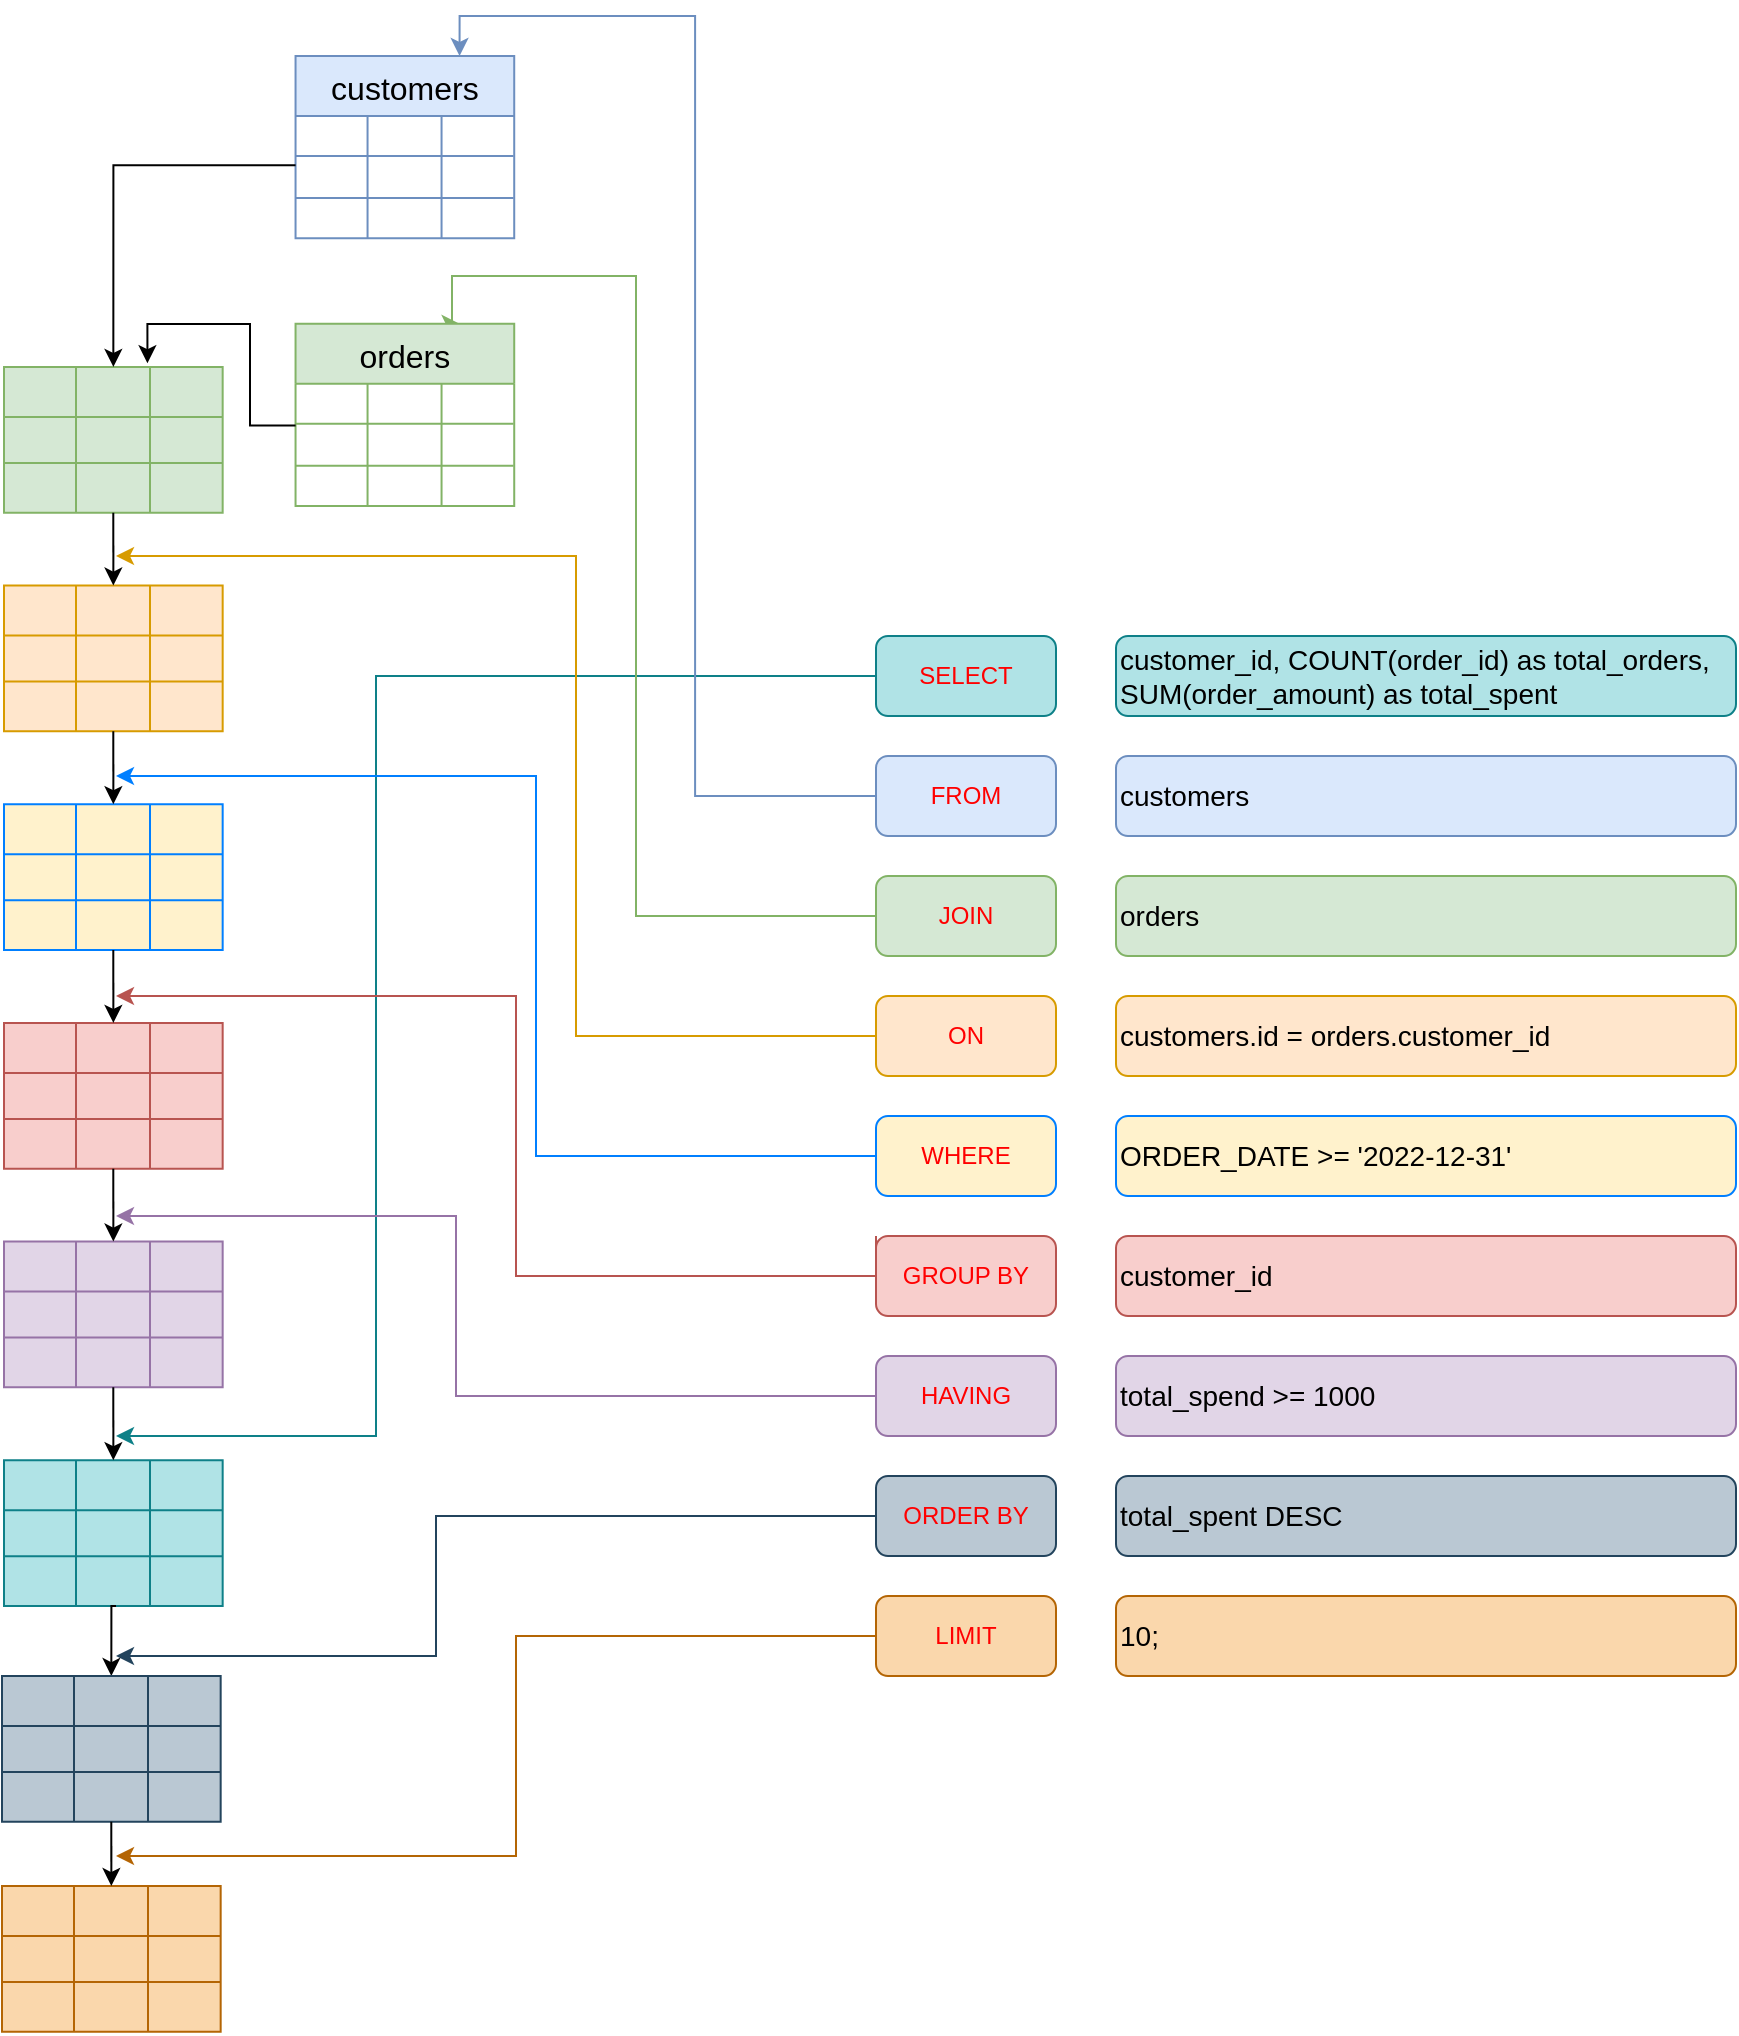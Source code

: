 <mxfile version="22.0.8" type="device">
  <diagram name="SQL Query Execution Order" id="EcACAmxvLmv3io0wgMuB">
    <mxGraphModel dx="1302" dy="1665" grid="1" gridSize="10" guides="1" tooltips="1" connect="1" arrows="1" fold="1" page="1" pageScale="1" pageWidth="827" pageHeight="1169" math="0" shadow="0">
      <root>
        <mxCell id="0" />
        <mxCell id="1" parent="0" />
        <mxCell id="fxLRTl5XbmtIzIpJdOrr-28" value="customer_id, COUNT(order_id) as total_orders, SUM(order_amount) as total_spent" style="rounded=1;whiteSpace=wrap;html=1;align=left;fontSize=14;fillColor=#b0e3e6;strokeColor=#0e8088;" vertex="1" parent="1">
          <mxGeometry x="680" y="350" width="310" height="40" as="geometry" />
        </mxCell>
        <mxCell id="fxLRTl5XbmtIzIpJdOrr-186" style="edgeStyle=orthogonalEdgeStyle;rounded=0;orthogonalLoop=1;jettySize=auto;html=1;fillColor=#b0e3e6;strokeColor=#0e8088;" edge="1" parent="1" source="fxLRTl5XbmtIzIpJdOrr-30">
          <mxGeometry relative="1" as="geometry">
            <mxPoint x="180" y="750" as="targetPoint" />
            <Array as="points">
              <mxPoint x="310" y="370" />
            </Array>
          </mxGeometry>
        </mxCell>
        <mxCell id="fxLRTl5XbmtIzIpJdOrr-30" value="&lt;font color=&quot;#ff0000&quot;&gt;SELECT&lt;/font&gt;" style="rounded=1;whiteSpace=wrap;html=1;fillColor=#b0e3e6;strokeColor=#0e8088;" vertex="1" parent="1">
          <mxGeometry x="560" y="350" width="90" height="40" as="geometry" />
        </mxCell>
        <mxCell id="fxLRTl5XbmtIzIpJdOrr-31" value="customers" style="rounded=1;whiteSpace=wrap;html=1;align=left;fontSize=14;fillColor=#dae8fc;strokeColor=#6c8ebf;" vertex="1" parent="1">
          <mxGeometry x="680" y="410" width="310" height="40" as="geometry" />
        </mxCell>
        <mxCell id="fxLRTl5XbmtIzIpJdOrr-179" style="edgeStyle=orthogonalEdgeStyle;rounded=0;orthogonalLoop=1;jettySize=auto;html=1;entryX=0.75;entryY=0;entryDx=0;entryDy=0;fillColor=#dae8fc;strokeColor=#6c8ebf;" edge="1" parent="1" source="fxLRTl5XbmtIzIpJdOrr-32" target="fxLRTl5XbmtIzIpJdOrr-49">
          <mxGeometry relative="1" as="geometry" />
        </mxCell>
        <mxCell id="fxLRTl5XbmtIzIpJdOrr-32" value="&lt;font color=&quot;#ff0000&quot;&gt;FROM&lt;/font&gt;" style="rounded=1;whiteSpace=wrap;html=1;fillColor=#dae8fc;strokeColor=#6c8ebf;" vertex="1" parent="1">
          <mxGeometry x="560" y="410" width="90" height="40" as="geometry" />
        </mxCell>
        <mxCell id="fxLRTl5XbmtIzIpJdOrr-33" value="orders" style="rounded=1;whiteSpace=wrap;html=1;align=left;fontSize=14;fillColor=#d5e8d4;strokeColor=#82b366;" vertex="1" parent="1">
          <mxGeometry x="680" y="470" width="310" height="40" as="geometry" />
        </mxCell>
        <mxCell id="fxLRTl5XbmtIzIpJdOrr-180" style="edgeStyle=orthogonalEdgeStyle;rounded=0;orthogonalLoop=1;jettySize=auto;html=1;entryX=0.75;entryY=0;entryDx=0;entryDy=0;fillColor=#d5e8d4;strokeColor=#82b366;" edge="1" parent="1" source="fxLRTl5XbmtIzIpJdOrr-34" target="fxLRTl5XbmtIzIpJdOrr-1">
          <mxGeometry relative="1" as="geometry">
            <Array as="points">
              <mxPoint x="440" y="490" />
              <mxPoint x="440" y="170" />
              <mxPoint x="348" y="170" />
            </Array>
          </mxGeometry>
        </mxCell>
        <mxCell id="fxLRTl5XbmtIzIpJdOrr-34" value="&lt;font color=&quot;#ff0000&quot;&gt;JOIN&lt;/font&gt;" style="rounded=1;whiteSpace=wrap;html=1;fillColor=#d5e8d4;strokeColor=#82b366;" vertex="1" parent="1">
          <mxGeometry x="560" y="470" width="90" height="40" as="geometry" />
        </mxCell>
        <mxCell id="fxLRTl5XbmtIzIpJdOrr-35" value="customers.id = orders.customer_id" style="rounded=1;whiteSpace=wrap;html=1;align=left;fontSize=14;fillColor=#ffe6cc;strokeColor=#d79b00;" vertex="1" parent="1">
          <mxGeometry x="680" y="530" width="310" height="40" as="geometry" />
        </mxCell>
        <mxCell id="fxLRTl5XbmtIzIpJdOrr-182" style="edgeStyle=orthogonalEdgeStyle;rounded=0;orthogonalLoop=1;jettySize=auto;html=1;exitX=0;exitY=0.5;exitDx=0;exitDy=0;fillColor=#ffe6cc;strokeColor=#d79b00;" edge="1" parent="1" source="fxLRTl5XbmtIzIpJdOrr-36">
          <mxGeometry relative="1" as="geometry">
            <mxPoint x="180" y="310" as="targetPoint" />
            <mxPoint x="630.0" y="550" as="sourcePoint" />
            <Array as="points">
              <mxPoint x="410" y="550" />
              <mxPoint x="410" y="310" />
            </Array>
          </mxGeometry>
        </mxCell>
        <mxCell id="fxLRTl5XbmtIzIpJdOrr-36" value="&lt;font color=&quot;#ff0000&quot;&gt;ON&lt;/font&gt;" style="rounded=1;whiteSpace=wrap;html=1;fillColor=#ffe6cc;strokeColor=#d79b00;" vertex="1" parent="1">
          <mxGeometry x="560" y="530" width="90" height="40" as="geometry" />
        </mxCell>
        <mxCell id="fxLRTl5XbmtIzIpJdOrr-37" value="ORDER_DATE &amp;gt;= &#39;2022-12-31&#39;" style="rounded=1;whiteSpace=wrap;html=1;align=left;fontSize=14;fillColor=#fff2cc;strokeColor=#007FFF;" vertex="1" parent="1">
          <mxGeometry x="680" y="590" width="310" height="40" as="geometry" />
        </mxCell>
        <mxCell id="fxLRTl5XbmtIzIpJdOrr-38" value="&lt;font color=&quot;#ff0000&quot;&gt;WHERE&lt;/font&gt;" style="rounded=1;whiteSpace=wrap;html=1;fillColor=#fff2cc;strokeColor=#007FFF;" vertex="1" parent="1">
          <mxGeometry x="560" y="590" width="90" height="40" as="geometry" />
        </mxCell>
        <mxCell id="fxLRTl5XbmtIzIpJdOrr-39" value="customer_id" style="rounded=1;whiteSpace=wrap;html=1;align=left;fontSize=14;fillColor=#f8cecc;strokeColor=#b85450;" vertex="1" parent="1">
          <mxGeometry x="680" y="650" width="310" height="40" as="geometry" />
        </mxCell>
        <mxCell id="fxLRTl5XbmtIzIpJdOrr-40" value="&lt;font color=&quot;#ff0000&quot;&gt;GROUP BY&lt;br&gt;&lt;/font&gt;" style="rounded=1;whiteSpace=wrap;html=1;fillColor=#f8cecc;strokeColor=#b85450;" vertex="1" parent="1">
          <mxGeometry x="560" y="650" width="90" height="40" as="geometry" />
        </mxCell>
        <mxCell id="fxLRTl5XbmtIzIpJdOrr-41" value="total_spend &amp;gt;= 1000" style="rounded=1;whiteSpace=wrap;html=1;align=left;fontSize=14;fillColor=#e1d5e7;strokeColor=#9673a6;" vertex="1" parent="1">
          <mxGeometry x="680" y="710" width="310" height="40" as="geometry" />
        </mxCell>
        <mxCell id="fxLRTl5XbmtIzIpJdOrr-185" style="edgeStyle=orthogonalEdgeStyle;rounded=0;orthogonalLoop=1;jettySize=auto;html=1;fillColor=#e1d5e7;strokeColor=#9673a6;" edge="1" parent="1" source="fxLRTl5XbmtIzIpJdOrr-42">
          <mxGeometry relative="1" as="geometry">
            <mxPoint x="180" y="640" as="targetPoint" />
            <Array as="points">
              <mxPoint x="350" y="730" />
            </Array>
          </mxGeometry>
        </mxCell>
        <mxCell id="fxLRTl5XbmtIzIpJdOrr-42" value="&lt;font color=&quot;#ff0000&quot;&gt;HAVING&lt;/font&gt;" style="rounded=1;whiteSpace=wrap;html=1;fillColor=#e1d5e7;strokeColor=#9673a6;" vertex="1" parent="1">
          <mxGeometry x="560" y="710" width="90" height="40" as="geometry" />
        </mxCell>
        <mxCell id="fxLRTl5XbmtIzIpJdOrr-43" value="total_spent DESC" style="rounded=1;whiteSpace=wrap;html=1;align=left;fontSize=14;fillColor=#bac8d3;strokeColor=#23445d;" vertex="1" parent="1">
          <mxGeometry x="680" y="770" width="310" height="40" as="geometry" />
        </mxCell>
        <mxCell id="fxLRTl5XbmtIzIpJdOrr-217" style="edgeStyle=orthogonalEdgeStyle;rounded=0;orthogonalLoop=1;jettySize=auto;html=1;fillColor=#bac8d3;strokeColor=#23445d;" edge="1" parent="1" source="fxLRTl5XbmtIzIpJdOrr-44">
          <mxGeometry relative="1" as="geometry">
            <mxPoint x="180" y="860" as="targetPoint" />
            <Array as="points">
              <mxPoint x="340" y="790" />
            </Array>
          </mxGeometry>
        </mxCell>
        <mxCell id="fxLRTl5XbmtIzIpJdOrr-44" value="&lt;font color=&quot;#ff0000&quot;&gt;ORDER BY&lt;br&gt;&lt;/font&gt;" style="rounded=1;whiteSpace=wrap;html=1;fillColor=#bac8d3;strokeColor=#23445d;" vertex="1" parent="1">
          <mxGeometry x="560" y="770" width="90" height="40" as="geometry" />
        </mxCell>
        <mxCell id="fxLRTl5XbmtIzIpJdOrr-45" value="10;" style="rounded=1;whiteSpace=wrap;html=1;align=left;fontSize=14;fillColor=#fad7ac;strokeColor=#b46504;" vertex="1" parent="1">
          <mxGeometry x="680" y="830" width="310" height="40" as="geometry" />
        </mxCell>
        <mxCell id="fxLRTl5XbmtIzIpJdOrr-232" style="edgeStyle=orthogonalEdgeStyle;rounded=0;orthogonalLoop=1;jettySize=auto;html=1;fillColor=#fad7ac;strokeColor=#b46504;" edge="1" parent="1" source="fxLRTl5XbmtIzIpJdOrr-46">
          <mxGeometry relative="1" as="geometry">
            <mxPoint x="180" y="960" as="targetPoint" />
            <Array as="points">
              <mxPoint x="380" y="850" />
            </Array>
          </mxGeometry>
        </mxCell>
        <mxCell id="fxLRTl5XbmtIzIpJdOrr-46" value="&lt;font color=&quot;#ff0000&quot;&gt;LIMIT&lt;/font&gt;" style="rounded=1;whiteSpace=wrap;html=1;fillColor=#fad7ac;strokeColor=#b46504;" vertex="1" parent="1">
          <mxGeometry x="560" y="830" width="90" height="40" as="geometry" />
        </mxCell>
        <mxCell id="fxLRTl5XbmtIzIpJdOrr-183" style="edgeStyle=orthogonalEdgeStyle;rounded=0;orthogonalLoop=1;jettySize=auto;html=1;exitX=0;exitY=0.5;exitDx=0;exitDy=0;fillColor=#fff2cc;strokeColor=#007FFF;" edge="1" parent="1" source="fxLRTl5XbmtIzIpJdOrr-38">
          <mxGeometry relative="1" as="geometry">
            <mxPoint x="180" y="420" as="targetPoint" />
            <mxPoint x="590" y="610" as="sourcePoint" />
            <Array as="points">
              <mxPoint x="390" y="610" />
              <mxPoint x="390" y="420" />
            </Array>
          </mxGeometry>
        </mxCell>
        <mxCell id="fxLRTl5XbmtIzIpJdOrr-184" style="edgeStyle=orthogonalEdgeStyle;rounded=0;orthogonalLoop=1;jettySize=auto;html=1;exitX=0;exitY=0;exitDx=0;exitDy=0;fillColor=#f8cecc;strokeColor=#b85450;" edge="1" parent="1" source="fxLRTl5XbmtIzIpJdOrr-40">
          <mxGeometry relative="1" as="geometry">
            <mxPoint x="180" y="530" as="targetPoint" />
            <mxPoint x="560" y="730" as="sourcePoint" />
            <Array as="points">
              <mxPoint x="560" y="670" />
              <mxPoint x="380" y="670" />
              <mxPoint x="380" y="530" />
            </Array>
          </mxGeometry>
        </mxCell>
        <mxCell id="fxLRTl5XbmtIzIpJdOrr-1" value="orders" style="shape=table;startSize=30;container=1;collapsible=0;childLayout=tableLayout;strokeColor=#82b366;fontSize=16;fillColor=#d5e8d4;" vertex="1" parent="1">
          <mxGeometry x="269.777" y="193.933" width="109.333" height="91.111" as="geometry" />
        </mxCell>
        <mxCell id="fxLRTl5XbmtIzIpJdOrr-2" value="" style="shape=tableRow;horizontal=0;startSize=0;swimlaneHead=0;swimlaneBody=0;strokeColor=inherit;top=0;left=0;bottom=0;right=0;collapsible=0;dropTarget=0;fillColor=none;points=[[0,0.5],[1,0.5]];portConstraint=eastwest;fontSize=16;" vertex="1" parent="fxLRTl5XbmtIzIpJdOrr-1">
          <mxGeometry y="30" width="109.333" height="20" as="geometry" />
        </mxCell>
        <mxCell id="fxLRTl5XbmtIzIpJdOrr-3" value="" style="shape=partialRectangle;html=1;whiteSpace=wrap;connectable=0;strokeColor=inherit;overflow=hidden;fillColor=none;top=0;left=0;bottom=0;right=0;pointerEvents=1;fontSize=16;" vertex="1" parent="fxLRTl5XbmtIzIpJdOrr-2">
          <mxGeometry width="36" height="20" as="geometry">
            <mxRectangle width="36" height="20" as="alternateBounds" />
          </mxGeometry>
        </mxCell>
        <mxCell id="fxLRTl5XbmtIzIpJdOrr-4" value="" style="shape=partialRectangle;html=1;whiteSpace=wrap;connectable=0;strokeColor=inherit;overflow=hidden;fillColor=none;top=0;left=0;bottom=0;right=0;pointerEvents=1;fontSize=16;" vertex="1" parent="fxLRTl5XbmtIzIpJdOrr-2">
          <mxGeometry x="36" width="37" height="20" as="geometry">
            <mxRectangle width="37" height="20" as="alternateBounds" />
          </mxGeometry>
        </mxCell>
        <mxCell id="fxLRTl5XbmtIzIpJdOrr-5" value="" style="shape=partialRectangle;html=1;whiteSpace=wrap;connectable=0;strokeColor=inherit;overflow=hidden;fillColor=none;top=0;left=0;bottom=0;right=0;pointerEvents=1;fontSize=16;" vertex="1" parent="fxLRTl5XbmtIzIpJdOrr-2">
          <mxGeometry x="73" width="36" height="20" as="geometry">
            <mxRectangle width="36" height="20" as="alternateBounds" />
          </mxGeometry>
        </mxCell>
        <mxCell id="fxLRTl5XbmtIzIpJdOrr-6" value="" style="shape=tableRow;horizontal=0;startSize=0;swimlaneHead=0;swimlaneBody=0;strokeColor=inherit;top=0;left=0;bottom=0;right=0;collapsible=0;dropTarget=0;fillColor=none;points=[[0,0.5],[1,0.5]];portConstraint=eastwest;fontSize=16;" vertex="1" parent="fxLRTl5XbmtIzIpJdOrr-1">
          <mxGeometry y="50" width="109.333" height="21" as="geometry" />
        </mxCell>
        <mxCell id="fxLRTl5XbmtIzIpJdOrr-7" value="" style="shape=partialRectangle;html=1;whiteSpace=wrap;connectable=0;strokeColor=inherit;overflow=hidden;fillColor=none;top=0;left=0;bottom=0;right=0;pointerEvents=1;fontSize=16;" vertex="1" parent="fxLRTl5XbmtIzIpJdOrr-6">
          <mxGeometry width="36" height="21" as="geometry">
            <mxRectangle width="36" height="21" as="alternateBounds" />
          </mxGeometry>
        </mxCell>
        <mxCell id="fxLRTl5XbmtIzIpJdOrr-8" value="" style="shape=partialRectangle;html=1;whiteSpace=wrap;connectable=0;strokeColor=inherit;overflow=hidden;fillColor=none;top=0;left=0;bottom=0;right=0;pointerEvents=1;fontSize=16;" vertex="1" parent="fxLRTl5XbmtIzIpJdOrr-6">
          <mxGeometry x="36" width="37" height="21" as="geometry">
            <mxRectangle width="37" height="21" as="alternateBounds" />
          </mxGeometry>
        </mxCell>
        <mxCell id="fxLRTl5XbmtIzIpJdOrr-9" value="" style="shape=partialRectangle;html=1;whiteSpace=wrap;connectable=0;strokeColor=inherit;overflow=hidden;fillColor=none;top=0;left=0;bottom=0;right=0;pointerEvents=1;fontSize=16;" vertex="1" parent="fxLRTl5XbmtIzIpJdOrr-6">
          <mxGeometry x="73" width="36" height="21" as="geometry">
            <mxRectangle width="36" height="21" as="alternateBounds" />
          </mxGeometry>
        </mxCell>
        <mxCell id="fxLRTl5XbmtIzIpJdOrr-10" value="" style="shape=tableRow;horizontal=0;startSize=0;swimlaneHead=0;swimlaneBody=0;strokeColor=inherit;top=0;left=0;bottom=0;right=0;collapsible=0;dropTarget=0;fillColor=none;points=[[0,0.5],[1,0.5]];portConstraint=eastwest;fontSize=16;" vertex="1" parent="fxLRTl5XbmtIzIpJdOrr-1">
          <mxGeometry y="71" width="109.333" height="20" as="geometry" />
        </mxCell>
        <mxCell id="fxLRTl5XbmtIzIpJdOrr-11" value="" style="shape=partialRectangle;html=1;whiteSpace=wrap;connectable=0;strokeColor=inherit;overflow=hidden;fillColor=none;top=0;left=0;bottom=0;right=0;pointerEvents=1;fontSize=16;" vertex="1" parent="fxLRTl5XbmtIzIpJdOrr-10">
          <mxGeometry width="36" height="20" as="geometry">
            <mxRectangle width="36" height="20" as="alternateBounds" />
          </mxGeometry>
        </mxCell>
        <mxCell id="fxLRTl5XbmtIzIpJdOrr-12" value="" style="shape=partialRectangle;html=1;whiteSpace=wrap;connectable=0;strokeColor=inherit;overflow=hidden;fillColor=none;top=0;left=0;bottom=0;right=0;pointerEvents=1;fontSize=16;" vertex="1" parent="fxLRTl5XbmtIzIpJdOrr-10">
          <mxGeometry x="36" width="37" height="20" as="geometry">
            <mxRectangle width="37" height="20" as="alternateBounds" />
          </mxGeometry>
        </mxCell>
        <mxCell id="fxLRTl5XbmtIzIpJdOrr-13" value="" style="shape=partialRectangle;html=1;whiteSpace=wrap;connectable=0;strokeColor=inherit;overflow=hidden;fillColor=none;top=0;left=0;bottom=0;right=0;pointerEvents=1;fontSize=16;" vertex="1" parent="fxLRTl5XbmtIzIpJdOrr-10">
          <mxGeometry x="73" width="36" height="20" as="geometry">
            <mxRectangle width="36" height="20" as="alternateBounds" />
          </mxGeometry>
        </mxCell>
        <mxCell id="fxLRTl5XbmtIzIpJdOrr-49" value="customers" style="shape=table;startSize=30;container=1;collapsible=0;childLayout=tableLayout;fontSize=16;fillColor=#dae8fc;strokeColor=#6c8ebf;" vertex="1" parent="1">
          <mxGeometry x="269.777" y="60" width="109.333" height="91.111" as="geometry" />
        </mxCell>
        <mxCell id="fxLRTl5XbmtIzIpJdOrr-50" value="" style="shape=tableRow;horizontal=0;startSize=0;swimlaneHead=0;swimlaneBody=0;strokeColor=inherit;top=0;left=0;bottom=0;right=0;collapsible=0;dropTarget=0;fillColor=none;points=[[0,0.5],[1,0.5]];portConstraint=eastwest;fontSize=16;" vertex="1" parent="fxLRTl5XbmtIzIpJdOrr-49">
          <mxGeometry y="30" width="109.333" height="20" as="geometry" />
        </mxCell>
        <mxCell id="fxLRTl5XbmtIzIpJdOrr-51" value="" style="shape=partialRectangle;html=1;whiteSpace=wrap;connectable=0;strokeColor=inherit;overflow=hidden;fillColor=none;top=0;left=0;bottom=0;right=0;pointerEvents=1;fontSize=16;" vertex="1" parent="fxLRTl5XbmtIzIpJdOrr-50">
          <mxGeometry width="36" height="20" as="geometry">
            <mxRectangle width="36" height="20" as="alternateBounds" />
          </mxGeometry>
        </mxCell>
        <mxCell id="fxLRTl5XbmtIzIpJdOrr-52" value="" style="shape=partialRectangle;html=1;whiteSpace=wrap;connectable=0;strokeColor=inherit;overflow=hidden;fillColor=none;top=0;left=0;bottom=0;right=0;pointerEvents=1;fontSize=16;" vertex="1" parent="fxLRTl5XbmtIzIpJdOrr-50">
          <mxGeometry x="36" width="37" height="20" as="geometry">
            <mxRectangle width="37" height="20" as="alternateBounds" />
          </mxGeometry>
        </mxCell>
        <mxCell id="fxLRTl5XbmtIzIpJdOrr-53" value="" style="shape=partialRectangle;html=1;whiteSpace=wrap;connectable=0;strokeColor=inherit;overflow=hidden;fillColor=none;top=0;left=0;bottom=0;right=0;pointerEvents=1;fontSize=16;" vertex="1" parent="fxLRTl5XbmtIzIpJdOrr-50">
          <mxGeometry x="73" width="36" height="20" as="geometry">
            <mxRectangle width="36" height="20" as="alternateBounds" />
          </mxGeometry>
        </mxCell>
        <mxCell id="fxLRTl5XbmtIzIpJdOrr-54" value="" style="shape=tableRow;horizontal=0;startSize=0;swimlaneHead=0;swimlaneBody=0;strokeColor=inherit;top=0;left=0;bottom=0;right=0;collapsible=0;dropTarget=0;fillColor=none;points=[[0,0.5],[1,0.5]];portConstraint=eastwest;fontSize=16;" vertex="1" parent="fxLRTl5XbmtIzIpJdOrr-49">
          <mxGeometry y="50" width="109.333" height="21" as="geometry" />
        </mxCell>
        <mxCell id="fxLRTl5XbmtIzIpJdOrr-55" value="" style="shape=partialRectangle;html=1;whiteSpace=wrap;connectable=0;strokeColor=inherit;overflow=hidden;fillColor=none;top=0;left=0;bottom=0;right=0;pointerEvents=1;fontSize=16;" vertex="1" parent="fxLRTl5XbmtIzIpJdOrr-54">
          <mxGeometry width="36" height="21" as="geometry">
            <mxRectangle width="36" height="21" as="alternateBounds" />
          </mxGeometry>
        </mxCell>
        <mxCell id="fxLRTl5XbmtIzIpJdOrr-56" value="" style="shape=partialRectangle;html=1;whiteSpace=wrap;connectable=0;strokeColor=inherit;overflow=hidden;fillColor=none;top=0;left=0;bottom=0;right=0;pointerEvents=1;fontSize=16;" vertex="1" parent="fxLRTl5XbmtIzIpJdOrr-54">
          <mxGeometry x="36" width="37" height="21" as="geometry">
            <mxRectangle width="37" height="21" as="alternateBounds" />
          </mxGeometry>
        </mxCell>
        <mxCell id="fxLRTl5XbmtIzIpJdOrr-57" value="" style="shape=partialRectangle;html=1;whiteSpace=wrap;connectable=0;strokeColor=inherit;overflow=hidden;fillColor=none;top=0;left=0;bottom=0;right=0;pointerEvents=1;fontSize=16;" vertex="1" parent="fxLRTl5XbmtIzIpJdOrr-54">
          <mxGeometry x="73" width="36" height="21" as="geometry">
            <mxRectangle width="36" height="21" as="alternateBounds" />
          </mxGeometry>
        </mxCell>
        <mxCell id="fxLRTl5XbmtIzIpJdOrr-58" value="" style="shape=tableRow;horizontal=0;startSize=0;swimlaneHead=0;swimlaneBody=0;strokeColor=inherit;top=0;left=0;bottom=0;right=0;collapsible=0;dropTarget=0;fillColor=none;points=[[0,0.5],[1,0.5]];portConstraint=eastwest;fontSize=16;" vertex="1" parent="fxLRTl5XbmtIzIpJdOrr-49">
          <mxGeometry y="71" width="109.333" height="20" as="geometry" />
        </mxCell>
        <mxCell id="fxLRTl5XbmtIzIpJdOrr-59" value="" style="shape=partialRectangle;html=1;whiteSpace=wrap;connectable=0;strokeColor=inherit;overflow=hidden;fillColor=none;top=0;left=0;bottom=0;right=0;pointerEvents=1;fontSize=16;" vertex="1" parent="fxLRTl5XbmtIzIpJdOrr-58">
          <mxGeometry width="36" height="20" as="geometry">
            <mxRectangle width="36" height="20" as="alternateBounds" />
          </mxGeometry>
        </mxCell>
        <mxCell id="fxLRTl5XbmtIzIpJdOrr-60" value="" style="shape=partialRectangle;html=1;whiteSpace=wrap;connectable=0;strokeColor=inherit;overflow=hidden;fillColor=none;top=0;left=0;bottom=0;right=0;pointerEvents=1;fontSize=16;" vertex="1" parent="fxLRTl5XbmtIzIpJdOrr-58">
          <mxGeometry x="36" width="37" height="20" as="geometry">
            <mxRectangle width="37" height="20" as="alternateBounds" />
          </mxGeometry>
        </mxCell>
        <mxCell id="fxLRTl5XbmtIzIpJdOrr-61" value="" style="shape=partialRectangle;html=1;whiteSpace=wrap;connectable=0;strokeColor=inherit;overflow=hidden;fillColor=none;top=0;left=0;bottom=0;right=0;pointerEvents=1;fontSize=16;" vertex="1" parent="fxLRTl5XbmtIzIpJdOrr-58">
          <mxGeometry x="73" width="36" height="20" as="geometry">
            <mxRectangle width="36" height="20" as="alternateBounds" />
          </mxGeometry>
        </mxCell>
        <mxCell id="fxLRTl5XbmtIzIpJdOrr-75" value="" style="shape=table;startSize=0;container=1;collapsible=0;childLayout=tableLayout;fontSize=16;fillColor=#ffe6cc;strokeColor=#d79b00;" vertex="1" parent="1">
          <mxGeometry x="124" y="324.778" width="109.333" height="72.889" as="geometry" />
        </mxCell>
        <mxCell id="fxLRTl5XbmtIzIpJdOrr-76" value="" style="shape=tableRow;horizontal=0;startSize=0;swimlaneHead=0;swimlaneBody=0;strokeColor=inherit;top=0;left=0;bottom=0;right=0;collapsible=0;dropTarget=0;fillColor=none;points=[[0,0.5],[1,0.5]];portConstraint=eastwest;fontSize=16;" vertex="1" parent="fxLRTl5XbmtIzIpJdOrr-75">
          <mxGeometry width="109.333" height="25" as="geometry" />
        </mxCell>
        <mxCell id="fxLRTl5XbmtIzIpJdOrr-77" value="" style="shape=partialRectangle;html=1;whiteSpace=wrap;connectable=0;strokeColor=inherit;overflow=hidden;fillColor=none;top=0;left=0;bottom=0;right=0;pointerEvents=1;fontSize=16;" vertex="1" parent="fxLRTl5XbmtIzIpJdOrr-76">
          <mxGeometry width="36" height="25" as="geometry">
            <mxRectangle width="36" height="25" as="alternateBounds" />
          </mxGeometry>
        </mxCell>
        <mxCell id="fxLRTl5XbmtIzIpJdOrr-78" value="" style="shape=partialRectangle;html=1;whiteSpace=wrap;connectable=0;strokeColor=inherit;overflow=hidden;fillColor=none;top=0;left=0;bottom=0;right=0;pointerEvents=1;fontSize=16;" vertex="1" parent="fxLRTl5XbmtIzIpJdOrr-76">
          <mxGeometry x="36" width="37" height="25" as="geometry">
            <mxRectangle width="37" height="25" as="alternateBounds" />
          </mxGeometry>
        </mxCell>
        <mxCell id="fxLRTl5XbmtIzIpJdOrr-79" value="" style="shape=partialRectangle;html=1;whiteSpace=wrap;connectable=0;strokeColor=inherit;overflow=hidden;fillColor=none;top=0;left=0;bottom=0;right=0;pointerEvents=1;fontSize=16;" vertex="1" parent="fxLRTl5XbmtIzIpJdOrr-76">
          <mxGeometry x="73" width="36" height="25" as="geometry">
            <mxRectangle width="36" height="25" as="alternateBounds" />
          </mxGeometry>
        </mxCell>
        <mxCell id="fxLRTl5XbmtIzIpJdOrr-80" value="" style="shape=tableRow;horizontal=0;startSize=0;swimlaneHead=0;swimlaneBody=0;strokeColor=inherit;top=0;left=0;bottom=0;right=0;collapsible=0;dropTarget=0;fillColor=none;points=[[0,0.5],[1,0.5]];portConstraint=eastwest;fontSize=16;" vertex="1" parent="fxLRTl5XbmtIzIpJdOrr-75">
          <mxGeometry y="25" width="109.333" height="23" as="geometry" />
        </mxCell>
        <mxCell id="fxLRTl5XbmtIzIpJdOrr-81" value="" style="shape=partialRectangle;html=1;whiteSpace=wrap;connectable=0;strokeColor=inherit;overflow=hidden;fillColor=none;top=0;left=0;bottom=0;right=0;pointerEvents=1;fontSize=16;" vertex="1" parent="fxLRTl5XbmtIzIpJdOrr-80">
          <mxGeometry width="36" height="23" as="geometry">
            <mxRectangle width="36" height="23" as="alternateBounds" />
          </mxGeometry>
        </mxCell>
        <mxCell id="fxLRTl5XbmtIzIpJdOrr-82" value="" style="shape=partialRectangle;html=1;whiteSpace=wrap;connectable=0;strokeColor=inherit;overflow=hidden;fillColor=none;top=0;left=0;bottom=0;right=0;pointerEvents=1;fontSize=16;" vertex="1" parent="fxLRTl5XbmtIzIpJdOrr-80">
          <mxGeometry x="36" width="37" height="23" as="geometry">
            <mxRectangle width="37" height="23" as="alternateBounds" />
          </mxGeometry>
        </mxCell>
        <mxCell id="fxLRTl5XbmtIzIpJdOrr-83" value="" style="shape=partialRectangle;html=1;whiteSpace=wrap;connectable=0;strokeColor=inherit;overflow=hidden;fillColor=none;top=0;left=0;bottom=0;right=0;pointerEvents=1;fontSize=16;" vertex="1" parent="fxLRTl5XbmtIzIpJdOrr-80">
          <mxGeometry x="73" width="36" height="23" as="geometry">
            <mxRectangle width="36" height="23" as="alternateBounds" />
          </mxGeometry>
        </mxCell>
        <mxCell id="fxLRTl5XbmtIzIpJdOrr-84" value="" style="shape=tableRow;horizontal=0;startSize=0;swimlaneHead=0;swimlaneBody=0;strokeColor=inherit;top=0;left=0;bottom=0;right=0;collapsible=0;dropTarget=0;fillColor=none;points=[[0,0.5],[1,0.5]];portConstraint=eastwest;fontSize=16;" vertex="1" parent="fxLRTl5XbmtIzIpJdOrr-75">
          <mxGeometry y="48" width="109.333" height="25" as="geometry" />
        </mxCell>
        <mxCell id="fxLRTl5XbmtIzIpJdOrr-85" value="" style="shape=partialRectangle;html=1;whiteSpace=wrap;connectable=0;strokeColor=inherit;overflow=hidden;fillColor=none;top=0;left=0;bottom=0;right=0;pointerEvents=1;fontSize=16;" vertex="1" parent="fxLRTl5XbmtIzIpJdOrr-84">
          <mxGeometry width="36" height="25" as="geometry">
            <mxRectangle width="36" height="25" as="alternateBounds" />
          </mxGeometry>
        </mxCell>
        <mxCell id="fxLRTl5XbmtIzIpJdOrr-86" value="" style="shape=partialRectangle;html=1;whiteSpace=wrap;connectable=0;strokeColor=inherit;overflow=hidden;fillColor=none;top=0;left=0;bottom=0;right=0;pointerEvents=1;fontSize=16;" vertex="1" parent="fxLRTl5XbmtIzIpJdOrr-84">
          <mxGeometry x="36" width="37" height="25" as="geometry">
            <mxRectangle width="37" height="25" as="alternateBounds" />
          </mxGeometry>
        </mxCell>
        <mxCell id="fxLRTl5XbmtIzIpJdOrr-87" value="" style="shape=partialRectangle;html=1;whiteSpace=wrap;connectable=0;strokeColor=inherit;overflow=hidden;fillColor=none;top=0;left=0;bottom=0;right=0;pointerEvents=1;fontSize=16;" vertex="1" parent="fxLRTl5XbmtIzIpJdOrr-84">
          <mxGeometry x="73" width="36" height="25" as="geometry">
            <mxRectangle width="36" height="25" as="alternateBounds" />
          </mxGeometry>
        </mxCell>
        <mxCell id="fxLRTl5XbmtIzIpJdOrr-88" value="" style="shape=table;startSize=0;container=1;collapsible=0;childLayout=tableLayout;fontSize=16;fillColor=#d5e8d4;strokeColor=#82b366;" vertex="1" parent="1">
          <mxGeometry x="124" y="215.444" width="109.333" height="72.889" as="geometry" />
        </mxCell>
        <mxCell id="fxLRTl5XbmtIzIpJdOrr-89" value="" style="shape=tableRow;horizontal=0;startSize=0;swimlaneHead=0;swimlaneBody=0;strokeColor=inherit;top=0;left=0;bottom=0;right=0;collapsible=0;dropTarget=0;fillColor=none;points=[[0,0.5],[1,0.5]];portConstraint=eastwest;fontSize=16;" vertex="1" parent="fxLRTl5XbmtIzIpJdOrr-88">
          <mxGeometry width="109.333" height="25" as="geometry" />
        </mxCell>
        <mxCell id="fxLRTl5XbmtIzIpJdOrr-90" value="" style="shape=partialRectangle;html=1;whiteSpace=wrap;connectable=0;strokeColor=inherit;overflow=hidden;fillColor=none;top=0;left=0;bottom=0;right=0;pointerEvents=1;fontSize=16;" vertex="1" parent="fxLRTl5XbmtIzIpJdOrr-89">
          <mxGeometry width="36" height="25" as="geometry">
            <mxRectangle width="36" height="25" as="alternateBounds" />
          </mxGeometry>
        </mxCell>
        <mxCell id="fxLRTl5XbmtIzIpJdOrr-91" value="" style="shape=partialRectangle;html=1;whiteSpace=wrap;connectable=0;strokeColor=inherit;overflow=hidden;fillColor=none;top=0;left=0;bottom=0;right=0;pointerEvents=1;fontSize=16;" vertex="1" parent="fxLRTl5XbmtIzIpJdOrr-89">
          <mxGeometry x="36" width="37" height="25" as="geometry">
            <mxRectangle width="37" height="25" as="alternateBounds" />
          </mxGeometry>
        </mxCell>
        <mxCell id="fxLRTl5XbmtIzIpJdOrr-92" value="" style="shape=partialRectangle;html=1;whiteSpace=wrap;connectable=0;strokeColor=inherit;overflow=hidden;fillColor=none;top=0;left=0;bottom=0;right=0;pointerEvents=1;fontSize=16;" vertex="1" parent="fxLRTl5XbmtIzIpJdOrr-89">
          <mxGeometry x="73" width="36" height="25" as="geometry">
            <mxRectangle width="36" height="25" as="alternateBounds" />
          </mxGeometry>
        </mxCell>
        <mxCell id="fxLRTl5XbmtIzIpJdOrr-93" value="" style="shape=tableRow;horizontal=0;startSize=0;swimlaneHead=0;swimlaneBody=0;strokeColor=inherit;top=0;left=0;bottom=0;right=0;collapsible=0;dropTarget=0;fillColor=none;points=[[0,0.5],[1,0.5]];portConstraint=eastwest;fontSize=16;" vertex="1" parent="fxLRTl5XbmtIzIpJdOrr-88">
          <mxGeometry y="25" width="109.333" height="23" as="geometry" />
        </mxCell>
        <mxCell id="fxLRTl5XbmtIzIpJdOrr-94" value="" style="shape=partialRectangle;html=1;whiteSpace=wrap;connectable=0;strokeColor=inherit;overflow=hidden;fillColor=none;top=0;left=0;bottom=0;right=0;pointerEvents=1;fontSize=16;" vertex="1" parent="fxLRTl5XbmtIzIpJdOrr-93">
          <mxGeometry width="36" height="23" as="geometry">
            <mxRectangle width="36" height="23" as="alternateBounds" />
          </mxGeometry>
        </mxCell>
        <mxCell id="fxLRTl5XbmtIzIpJdOrr-95" value="" style="shape=partialRectangle;html=1;whiteSpace=wrap;connectable=0;strokeColor=inherit;overflow=hidden;fillColor=none;top=0;left=0;bottom=0;right=0;pointerEvents=1;fontSize=16;" vertex="1" parent="fxLRTl5XbmtIzIpJdOrr-93">
          <mxGeometry x="36" width="37" height="23" as="geometry">
            <mxRectangle width="37" height="23" as="alternateBounds" />
          </mxGeometry>
        </mxCell>
        <mxCell id="fxLRTl5XbmtIzIpJdOrr-96" value="" style="shape=partialRectangle;html=1;whiteSpace=wrap;connectable=0;strokeColor=inherit;overflow=hidden;fillColor=none;top=0;left=0;bottom=0;right=0;pointerEvents=1;fontSize=16;" vertex="1" parent="fxLRTl5XbmtIzIpJdOrr-93">
          <mxGeometry x="73" width="36" height="23" as="geometry">
            <mxRectangle width="36" height="23" as="alternateBounds" />
          </mxGeometry>
        </mxCell>
        <mxCell id="fxLRTl5XbmtIzIpJdOrr-97" value="" style="shape=tableRow;horizontal=0;startSize=0;swimlaneHead=0;swimlaneBody=0;strokeColor=inherit;top=0;left=0;bottom=0;right=0;collapsible=0;dropTarget=0;fillColor=none;points=[[0,0.5],[1,0.5]];portConstraint=eastwest;fontSize=16;" vertex="1" parent="fxLRTl5XbmtIzIpJdOrr-88">
          <mxGeometry y="48" width="109.333" height="25" as="geometry" />
        </mxCell>
        <mxCell id="fxLRTl5XbmtIzIpJdOrr-98" value="" style="shape=partialRectangle;html=1;whiteSpace=wrap;connectable=0;strokeColor=inherit;overflow=hidden;fillColor=none;top=0;left=0;bottom=0;right=0;pointerEvents=1;fontSize=16;" vertex="1" parent="fxLRTl5XbmtIzIpJdOrr-97">
          <mxGeometry width="36" height="25" as="geometry">
            <mxRectangle width="36" height="25" as="alternateBounds" />
          </mxGeometry>
        </mxCell>
        <mxCell id="fxLRTl5XbmtIzIpJdOrr-99" value="" style="shape=partialRectangle;html=1;whiteSpace=wrap;connectable=0;strokeColor=inherit;overflow=hidden;fillColor=none;top=0;left=0;bottom=0;right=0;pointerEvents=1;fontSize=16;" vertex="1" parent="fxLRTl5XbmtIzIpJdOrr-97">
          <mxGeometry x="36" width="37" height="25" as="geometry">
            <mxRectangle width="37" height="25" as="alternateBounds" />
          </mxGeometry>
        </mxCell>
        <mxCell id="fxLRTl5XbmtIzIpJdOrr-100" value="" style="shape=partialRectangle;html=1;whiteSpace=wrap;connectable=0;strokeColor=inherit;overflow=hidden;fillColor=none;top=0;left=0;bottom=0;right=0;pointerEvents=1;fontSize=16;" vertex="1" parent="fxLRTl5XbmtIzIpJdOrr-97">
          <mxGeometry x="73" width="36" height="25" as="geometry">
            <mxRectangle width="36" height="25" as="alternateBounds" />
          </mxGeometry>
        </mxCell>
        <mxCell id="fxLRTl5XbmtIzIpJdOrr-101" value="" style="shape=table;startSize=0;container=1;collapsible=0;childLayout=tableLayout;fontSize=16;fillColor=#fff2cc;strokeColor=#007FFF;" vertex="1" parent="1">
          <mxGeometry x="124" y="434.111" width="109.333" height="72.889" as="geometry" />
        </mxCell>
        <mxCell id="fxLRTl5XbmtIzIpJdOrr-102" value="" style="shape=tableRow;horizontal=0;startSize=0;swimlaneHead=0;swimlaneBody=0;strokeColor=inherit;top=0;left=0;bottom=0;right=0;collapsible=0;dropTarget=0;fillColor=none;points=[[0,0.5],[1,0.5]];portConstraint=eastwest;fontSize=16;" vertex="1" parent="fxLRTl5XbmtIzIpJdOrr-101">
          <mxGeometry width="109.333" height="25" as="geometry" />
        </mxCell>
        <mxCell id="fxLRTl5XbmtIzIpJdOrr-103" value="" style="shape=partialRectangle;html=1;whiteSpace=wrap;connectable=0;strokeColor=inherit;overflow=hidden;fillColor=none;top=0;left=0;bottom=0;right=0;pointerEvents=1;fontSize=16;" vertex="1" parent="fxLRTl5XbmtIzIpJdOrr-102">
          <mxGeometry width="36" height="25" as="geometry">
            <mxRectangle width="36" height="25" as="alternateBounds" />
          </mxGeometry>
        </mxCell>
        <mxCell id="fxLRTl5XbmtIzIpJdOrr-104" value="" style="shape=partialRectangle;html=1;whiteSpace=wrap;connectable=0;strokeColor=inherit;overflow=hidden;fillColor=none;top=0;left=0;bottom=0;right=0;pointerEvents=1;fontSize=16;" vertex="1" parent="fxLRTl5XbmtIzIpJdOrr-102">
          <mxGeometry x="36" width="37" height="25" as="geometry">
            <mxRectangle width="37" height="25" as="alternateBounds" />
          </mxGeometry>
        </mxCell>
        <mxCell id="fxLRTl5XbmtIzIpJdOrr-105" value="" style="shape=partialRectangle;html=1;whiteSpace=wrap;connectable=0;strokeColor=inherit;overflow=hidden;fillColor=none;top=0;left=0;bottom=0;right=0;pointerEvents=1;fontSize=16;" vertex="1" parent="fxLRTl5XbmtIzIpJdOrr-102">
          <mxGeometry x="73" width="36" height="25" as="geometry">
            <mxRectangle width="36" height="25" as="alternateBounds" />
          </mxGeometry>
        </mxCell>
        <mxCell id="fxLRTl5XbmtIzIpJdOrr-106" value="" style="shape=tableRow;horizontal=0;startSize=0;swimlaneHead=0;swimlaneBody=0;strokeColor=inherit;top=0;left=0;bottom=0;right=0;collapsible=0;dropTarget=0;fillColor=none;points=[[0,0.5],[1,0.5]];portConstraint=eastwest;fontSize=16;" vertex="1" parent="fxLRTl5XbmtIzIpJdOrr-101">
          <mxGeometry y="25" width="109.333" height="23" as="geometry" />
        </mxCell>
        <mxCell id="fxLRTl5XbmtIzIpJdOrr-107" value="" style="shape=partialRectangle;html=1;whiteSpace=wrap;connectable=0;strokeColor=inherit;overflow=hidden;fillColor=none;top=0;left=0;bottom=0;right=0;pointerEvents=1;fontSize=16;" vertex="1" parent="fxLRTl5XbmtIzIpJdOrr-106">
          <mxGeometry width="36" height="23" as="geometry">
            <mxRectangle width="36" height="23" as="alternateBounds" />
          </mxGeometry>
        </mxCell>
        <mxCell id="fxLRTl5XbmtIzIpJdOrr-108" value="" style="shape=partialRectangle;html=1;whiteSpace=wrap;connectable=0;strokeColor=inherit;overflow=hidden;fillColor=none;top=0;left=0;bottom=0;right=0;pointerEvents=1;fontSize=16;" vertex="1" parent="fxLRTl5XbmtIzIpJdOrr-106">
          <mxGeometry x="36" width="37" height="23" as="geometry">
            <mxRectangle width="37" height="23" as="alternateBounds" />
          </mxGeometry>
        </mxCell>
        <mxCell id="fxLRTl5XbmtIzIpJdOrr-109" value="" style="shape=partialRectangle;html=1;whiteSpace=wrap;connectable=0;strokeColor=inherit;overflow=hidden;fillColor=none;top=0;left=0;bottom=0;right=0;pointerEvents=1;fontSize=16;" vertex="1" parent="fxLRTl5XbmtIzIpJdOrr-106">
          <mxGeometry x="73" width="36" height="23" as="geometry">
            <mxRectangle width="36" height="23" as="alternateBounds" />
          </mxGeometry>
        </mxCell>
        <mxCell id="fxLRTl5XbmtIzIpJdOrr-110" value="" style="shape=tableRow;horizontal=0;startSize=0;swimlaneHead=0;swimlaneBody=0;strokeColor=inherit;top=0;left=0;bottom=0;right=0;collapsible=0;dropTarget=0;fillColor=none;points=[[0,0.5],[1,0.5]];portConstraint=eastwest;fontSize=16;" vertex="1" parent="fxLRTl5XbmtIzIpJdOrr-101">
          <mxGeometry y="48" width="109.333" height="25" as="geometry" />
        </mxCell>
        <mxCell id="fxLRTl5XbmtIzIpJdOrr-111" value="" style="shape=partialRectangle;html=1;whiteSpace=wrap;connectable=0;strokeColor=inherit;overflow=hidden;fillColor=none;top=0;left=0;bottom=0;right=0;pointerEvents=1;fontSize=16;" vertex="1" parent="fxLRTl5XbmtIzIpJdOrr-110">
          <mxGeometry width="36" height="25" as="geometry">
            <mxRectangle width="36" height="25" as="alternateBounds" />
          </mxGeometry>
        </mxCell>
        <mxCell id="fxLRTl5XbmtIzIpJdOrr-112" value="" style="shape=partialRectangle;html=1;whiteSpace=wrap;connectable=0;strokeColor=inherit;overflow=hidden;fillColor=none;top=0;left=0;bottom=0;right=0;pointerEvents=1;fontSize=16;" vertex="1" parent="fxLRTl5XbmtIzIpJdOrr-110">
          <mxGeometry x="36" width="37" height="25" as="geometry">
            <mxRectangle width="37" height="25" as="alternateBounds" />
          </mxGeometry>
        </mxCell>
        <mxCell id="fxLRTl5XbmtIzIpJdOrr-113" value="" style="shape=partialRectangle;html=1;whiteSpace=wrap;connectable=0;strokeColor=inherit;overflow=hidden;fillColor=none;top=0;left=0;bottom=0;right=0;pointerEvents=1;fontSize=16;" vertex="1" parent="fxLRTl5XbmtIzIpJdOrr-110">
          <mxGeometry x="73" width="36" height="25" as="geometry">
            <mxRectangle width="36" height="25" as="alternateBounds" />
          </mxGeometry>
        </mxCell>
        <mxCell id="fxLRTl5XbmtIzIpJdOrr-114" value="" style="shape=table;startSize=0;container=1;collapsible=0;childLayout=tableLayout;fontSize=16;fillColor=#e1d5e7;strokeColor=#9673a6;" vertex="1" parent="1">
          <mxGeometry x="124" y="652.778" width="109.333" height="72.889" as="geometry" />
        </mxCell>
        <mxCell id="fxLRTl5XbmtIzIpJdOrr-115" value="" style="shape=tableRow;horizontal=0;startSize=0;swimlaneHead=0;swimlaneBody=0;strokeColor=inherit;top=0;left=0;bottom=0;right=0;collapsible=0;dropTarget=0;fillColor=none;points=[[0,0.5],[1,0.5]];portConstraint=eastwest;fontSize=16;" vertex="1" parent="fxLRTl5XbmtIzIpJdOrr-114">
          <mxGeometry width="109.333" height="25" as="geometry" />
        </mxCell>
        <mxCell id="fxLRTl5XbmtIzIpJdOrr-116" value="" style="shape=partialRectangle;html=1;whiteSpace=wrap;connectable=0;strokeColor=inherit;overflow=hidden;fillColor=none;top=0;left=0;bottom=0;right=0;pointerEvents=1;fontSize=16;" vertex="1" parent="fxLRTl5XbmtIzIpJdOrr-115">
          <mxGeometry width="36" height="25" as="geometry">
            <mxRectangle width="36" height="25" as="alternateBounds" />
          </mxGeometry>
        </mxCell>
        <mxCell id="fxLRTl5XbmtIzIpJdOrr-117" value="" style="shape=partialRectangle;html=1;whiteSpace=wrap;connectable=0;strokeColor=inherit;overflow=hidden;fillColor=none;top=0;left=0;bottom=0;right=0;pointerEvents=1;fontSize=16;" vertex="1" parent="fxLRTl5XbmtIzIpJdOrr-115">
          <mxGeometry x="36" width="37" height="25" as="geometry">
            <mxRectangle width="37" height="25" as="alternateBounds" />
          </mxGeometry>
        </mxCell>
        <mxCell id="fxLRTl5XbmtIzIpJdOrr-118" value="" style="shape=partialRectangle;html=1;whiteSpace=wrap;connectable=0;strokeColor=inherit;overflow=hidden;fillColor=none;top=0;left=0;bottom=0;right=0;pointerEvents=1;fontSize=16;" vertex="1" parent="fxLRTl5XbmtIzIpJdOrr-115">
          <mxGeometry x="73" width="36" height="25" as="geometry">
            <mxRectangle width="36" height="25" as="alternateBounds" />
          </mxGeometry>
        </mxCell>
        <mxCell id="fxLRTl5XbmtIzIpJdOrr-119" value="" style="shape=tableRow;horizontal=0;startSize=0;swimlaneHead=0;swimlaneBody=0;strokeColor=inherit;top=0;left=0;bottom=0;right=0;collapsible=0;dropTarget=0;fillColor=none;points=[[0,0.5],[1,0.5]];portConstraint=eastwest;fontSize=16;" vertex="1" parent="fxLRTl5XbmtIzIpJdOrr-114">
          <mxGeometry y="25" width="109.333" height="23" as="geometry" />
        </mxCell>
        <mxCell id="fxLRTl5XbmtIzIpJdOrr-120" value="" style="shape=partialRectangle;html=1;whiteSpace=wrap;connectable=0;strokeColor=inherit;overflow=hidden;fillColor=none;top=0;left=0;bottom=0;right=0;pointerEvents=1;fontSize=16;" vertex="1" parent="fxLRTl5XbmtIzIpJdOrr-119">
          <mxGeometry width="36" height="23" as="geometry">
            <mxRectangle width="36" height="23" as="alternateBounds" />
          </mxGeometry>
        </mxCell>
        <mxCell id="fxLRTl5XbmtIzIpJdOrr-121" value="" style="shape=partialRectangle;html=1;whiteSpace=wrap;connectable=0;strokeColor=inherit;overflow=hidden;fillColor=none;top=0;left=0;bottom=0;right=0;pointerEvents=1;fontSize=16;" vertex="1" parent="fxLRTl5XbmtIzIpJdOrr-119">
          <mxGeometry x="36" width="37" height="23" as="geometry">
            <mxRectangle width="37" height="23" as="alternateBounds" />
          </mxGeometry>
        </mxCell>
        <mxCell id="fxLRTl5XbmtIzIpJdOrr-122" value="" style="shape=partialRectangle;html=1;whiteSpace=wrap;connectable=0;strokeColor=inherit;overflow=hidden;fillColor=none;top=0;left=0;bottom=0;right=0;pointerEvents=1;fontSize=16;" vertex="1" parent="fxLRTl5XbmtIzIpJdOrr-119">
          <mxGeometry x="73" width="36" height="23" as="geometry">
            <mxRectangle width="36" height="23" as="alternateBounds" />
          </mxGeometry>
        </mxCell>
        <mxCell id="fxLRTl5XbmtIzIpJdOrr-123" value="" style="shape=tableRow;horizontal=0;startSize=0;swimlaneHead=0;swimlaneBody=0;strokeColor=inherit;top=0;left=0;bottom=0;right=0;collapsible=0;dropTarget=0;fillColor=none;points=[[0,0.5],[1,0.5]];portConstraint=eastwest;fontSize=16;" vertex="1" parent="fxLRTl5XbmtIzIpJdOrr-114">
          <mxGeometry y="48" width="109.333" height="25" as="geometry" />
        </mxCell>
        <mxCell id="fxLRTl5XbmtIzIpJdOrr-124" value="" style="shape=partialRectangle;html=1;whiteSpace=wrap;connectable=0;strokeColor=inherit;overflow=hidden;fillColor=none;top=0;left=0;bottom=0;right=0;pointerEvents=1;fontSize=16;" vertex="1" parent="fxLRTl5XbmtIzIpJdOrr-123">
          <mxGeometry width="36" height="25" as="geometry">
            <mxRectangle width="36" height="25" as="alternateBounds" />
          </mxGeometry>
        </mxCell>
        <mxCell id="fxLRTl5XbmtIzIpJdOrr-125" value="" style="shape=partialRectangle;html=1;whiteSpace=wrap;connectable=0;strokeColor=inherit;overflow=hidden;fillColor=none;top=0;left=0;bottom=0;right=0;pointerEvents=1;fontSize=16;" vertex="1" parent="fxLRTl5XbmtIzIpJdOrr-123">
          <mxGeometry x="36" width="37" height="25" as="geometry">
            <mxRectangle width="37" height="25" as="alternateBounds" />
          </mxGeometry>
        </mxCell>
        <mxCell id="fxLRTl5XbmtIzIpJdOrr-126" value="" style="shape=partialRectangle;html=1;whiteSpace=wrap;connectable=0;strokeColor=inherit;overflow=hidden;fillColor=none;top=0;left=0;bottom=0;right=0;pointerEvents=1;fontSize=16;" vertex="1" parent="fxLRTl5XbmtIzIpJdOrr-123">
          <mxGeometry x="73" width="36" height="25" as="geometry">
            <mxRectangle width="36" height="25" as="alternateBounds" />
          </mxGeometry>
        </mxCell>
        <mxCell id="fxLRTl5XbmtIzIpJdOrr-127" value="" style="shape=table;startSize=0;container=1;collapsible=0;childLayout=tableLayout;fontSize=16;fillColor=#b0e3e6;strokeColor=#0e8088;" vertex="1" parent="1">
          <mxGeometry x="124" y="762.111" width="109.333" height="72.889" as="geometry" />
        </mxCell>
        <mxCell id="fxLRTl5XbmtIzIpJdOrr-128" value="" style="shape=tableRow;horizontal=0;startSize=0;swimlaneHead=0;swimlaneBody=0;strokeColor=inherit;top=0;left=0;bottom=0;right=0;collapsible=0;dropTarget=0;fillColor=none;points=[[0,0.5],[1,0.5]];portConstraint=eastwest;fontSize=16;" vertex="1" parent="fxLRTl5XbmtIzIpJdOrr-127">
          <mxGeometry width="109.333" height="25" as="geometry" />
        </mxCell>
        <mxCell id="fxLRTl5XbmtIzIpJdOrr-129" value="" style="shape=partialRectangle;html=1;whiteSpace=wrap;connectable=0;strokeColor=inherit;overflow=hidden;fillColor=none;top=0;left=0;bottom=0;right=0;pointerEvents=1;fontSize=16;" vertex="1" parent="fxLRTl5XbmtIzIpJdOrr-128">
          <mxGeometry width="36" height="25" as="geometry">
            <mxRectangle width="36" height="25" as="alternateBounds" />
          </mxGeometry>
        </mxCell>
        <mxCell id="fxLRTl5XbmtIzIpJdOrr-130" value="" style="shape=partialRectangle;html=1;whiteSpace=wrap;connectable=0;strokeColor=inherit;overflow=hidden;fillColor=none;top=0;left=0;bottom=0;right=0;pointerEvents=1;fontSize=16;" vertex="1" parent="fxLRTl5XbmtIzIpJdOrr-128">
          <mxGeometry x="36" width="37" height="25" as="geometry">
            <mxRectangle width="37" height="25" as="alternateBounds" />
          </mxGeometry>
        </mxCell>
        <mxCell id="fxLRTl5XbmtIzIpJdOrr-131" value="" style="shape=partialRectangle;html=1;whiteSpace=wrap;connectable=0;strokeColor=inherit;overflow=hidden;fillColor=none;top=0;left=0;bottom=0;right=0;pointerEvents=1;fontSize=16;" vertex="1" parent="fxLRTl5XbmtIzIpJdOrr-128">
          <mxGeometry x="73" width="36" height="25" as="geometry">
            <mxRectangle width="36" height="25" as="alternateBounds" />
          </mxGeometry>
        </mxCell>
        <mxCell id="fxLRTl5XbmtIzIpJdOrr-132" value="" style="shape=tableRow;horizontal=0;startSize=0;swimlaneHead=0;swimlaneBody=0;strokeColor=inherit;top=0;left=0;bottom=0;right=0;collapsible=0;dropTarget=0;fillColor=none;points=[[0,0.5],[1,0.5]];portConstraint=eastwest;fontSize=16;" vertex="1" parent="fxLRTl5XbmtIzIpJdOrr-127">
          <mxGeometry y="25" width="109.333" height="23" as="geometry" />
        </mxCell>
        <mxCell id="fxLRTl5XbmtIzIpJdOrr-133" value="" style="shape=partialRectangle;html=1;whiteSpace=wrap;connectable=0;strokeColor=inherit;overflow=hidden;fillColor=none;top=0;left=0;bottom=0;right=0;pointerEvents=1;fontSize=16;" vertex="1" parent="fxLRTl5XbmtIzIpJdOrr-132">
          <mxGeometry width="36" height="23" as="geometry">
            <mxRectangle width="36" height="23" as="alternateBounds" />
          </mxGeometry>
        </mxCell>
        <mxCell id="fxLRTl5XbmtIzIpJdOrr-134" value="" style="shape=partialRectangle;html=1;whiteSpace=wrap;connectable=0;strokeColor=inherit;overflow=hidden;fillColor=none;top=0;left=0;bottom=0;right=0;pointerEvents=1;fontSize=16;" vertex="1" parent="fxLRTl5XbmtIzIpJdOrr-132">
          <mxGeometry x="36" width="37" height="23" as="geometry">
            <mxRectangle width="37" height="23" as="alternateBounds" />
          </mxGeometry>
        </mxCell>
        <mxCell id="fxLRTl5XbmtIzIpJdOrr-135" value="" style="shape=partialRectangle;html=1;whiteSpace=wrap;connectable=0;strokeColor=inherit;overflow=hidden;fillColor=none;top=0;left=0;bottom=0;right=0;pointerEvents=1;fontSize=16;" vertex="1" parent="fxLRTl5XbmtIzIpJdOrr-132">
          <mxGeometry x="73" width="36" height="23" as="geometry">
            <mxRectangle width="36" height="23" as="alternateBounds" />
          </mxGeometry>
        </mxCell>
        <mxCell id="fxLRTl5XbmtIzIpJdOrr-136" value="" style="shape=tableRow;horizontal=0;startSize=0;swimlaneHead=0;swimlaneBody=0;strokeColor=inherit;top=0;left=0;bottom=0;right=0;collapsible=0;dropTarget=0;fillColor=none;points=[[0,0.5],[1,0.5]];portConstraint=eastwest;fontSize=16;" vertex="1" parent="fxLRTl5XbmtIzIpJdOrr-127">
          <mxGeometry y="48" width="109.333" height="25" as="geometry" />
        </mxCell>
        <mxCell id="fxLRTl5XbmtIzIpJdOrr-137" value="" style="shape=partialRectangle;html=1;whiteSpace=wrap;connectable=0;strokeColor=inherit;overflow=hidden;fillColor=none;top=0;left=0;bottom=0;right=0;pointerEvents=1;fontSize=16;" vertex="1" parent="fxLRTl5XbmtIzIpJdOrr-136">
          <mxGeometry width="36" height="25" as="geometry">
            <mxRectangle width="36" height="25" as="alternateBounds" />
          </mxGeometry>
        </mxCell>
        <mxCell id="fxLRTl5XbmtIzIpJdOrr-138" value="" style="shape=partialRectangle;html=1;whiteSpace=wrap;connectable=0;strokeColor=inherit;overflow=hidden;fillColor=none;top=0;left=0;bottom=0;right=0;pointerEvents=1;fontSize=16;" vertex="1" parent="fxLRTl5XbmtIzIpJdOrr-136">
          <mxGeometry x="36" width="37" height="25" as="geometry">
            <mxRectangle width="37" height="25" as="alternateBounds" />
          </mxGeometry>
        </mxCell>
        <mxCell id="fxLRTl5XbmtIzIpJdOrr-139" value="" style="shape=partialRectangle;html=1;whiteSpace=wrap;connectable=0;strokeColor=inherit;overflow=hidden;fillColor=none;top=0;left=0;bottom=0;right=0;pointerEvents=1;fontSize=16;" vertex="1" parent="fxLRTl5XbmtIzIpJdOrr-136">
          <mxGeometry x="73" width="36" height="25" as="geometry">
            <mxRectangle width="36" height="25" as="alternateBounds" />
          </mxGeometry>
        </mxCell>
        <mxCell id="fxLRTl5XbmtIzIpJdOrr-140" value="" style="shape=table;startSize=0;container=1;collapsible=0;childLayout=tableLayout;fontSize=16;fillColor=#f8cecc;strokeColor=#b85450;" vertex="1" parent="1">
          <mxGeometry x="124" y="543.444" width="109.333" height="72.889" as="geometry" />
        </mxCell>
        <mxCell id="fxLRTl5XbmtIzIpJdOrr-141" value="" style="shape=tableRow;horizontal=0;startSize=0;swimlaneHead=0;swimlaneBody=0;strokeColor=inherit;top=0;left=0;bottom=0;right=0;collapsible=0;dropTarget=0;fillColor=none;points=[[0,0.5],[1,0.5]];portConstraint=eastwest;fontSize=16;" vertex="1" parent="fxLRTl5XbmtIzIpJdOrr-140">
          <mxGeometry width="109.333" height="25" as="geometry" />
        </mxCell>
        <mxCell id="fxLRTl5XbmtIzIpJdOrr-142" value="" style="shape=partialRectangle;html=1;whiteSpace=wrap;connectable=0;strokeColor=inherit;overflow=hidden;fillColor=none;top=0;left=0;bottom=0;right=0;pointerEvents=1;fontSize=16;" vertex="1" parent="fxLRTl5XbmtIzIpJdOrr-141">
          <mxGeometry width="36" height="25" as="geometry">
            <mxRectangle width="36" height="25" as="alternateBounds" />
          </mxGeometry>
        </mxCell>
        <mxCell id="fxLRTl5XbmtIzIpJdOrr-143" value="" style="shape=partialRectangle;html=1;whiteSpace=wrap;connectable=0;strokeColor=inherit;overflow=hidden;fillColor=none;top=0;left=0;bottom=0;right=0;pointerEvents=1;fontSize=16;" vertex="1" parent="fxLRTl5XbmtIzIpJdOrr-141">
          <mxGeometry x="36" width="37" height="25" as="geometry">
            <mxRectangle width="37" height="25" as="alternateBounds" />
          </mxGeometry>
        </mxCell>
        <mxCell id="fxLRTl5XbmtIzIpJdOrr-144" value="" style="shape=partialRectangle;html=1;whiteSpace=wrap;connectable=0;strokeColor=inherit;overflow=hidden;fillColor=none;top=0;left=0;bottom=0;right=0;pointerEvents=1;fontSize=16;" vertex="1" parent="fxLRTl5XbmtIzIpJdOrr-141">
          <mxGeometry x="73" width="36" height="25" as="geometry">
            <mxRectangle width="36" height="25" as="alternateBounds" />
          </mxGeometry>
        </mxCell>
        <mxCell id="fxLRTl5XbmtIzIpJdOrr-145" value="" style="shape=tableRow;horizontal=0;startSize=0;swimlaneHead=0;swimlaneBody=0;strokeColor=inherit;top=0;left=0;bottom=0;right=0;collapsible=0;dropTarget=0;fillColor=none;points=[[0,0.5],[1,0.5]];portConstraint=eastwest;fontSize=16;" vertex="1" parent="fxLRTl5XbmtIzIpJdOrr-140">
          <mxGeometry y="25" width="109.333" height="23" as="geometry" />
        </mxCell>
        <mxCell id="fxLRTl5XbmtIzIpJdOrr-146" value="" style="shape=partialRectangle;html=1;whiteSpace=wrap;connectable=0;strokeColor=inherit;overflow=hidden;fillColor=none;top=0;left=0;bottom=0;right=0;pointerEvents=1;fontSize=16;" vertex="1" parent="fxLRTl5XbmtIzIpJdOrr-145">
          <mxGeometry width="36" height="23" as="geometry">
            <mxRectangle width="36" height="23" as="alternateBounds" />
          </mxGeometry>
        </mxCell>
        <mxCell id="fxLRTl5XbmtIzIpJdOrr-147" value="" style="shape=partialRectangle;html=1;whiteSpace=wrap;connectable=0;strokeColor=inherit;overflow=hidden;fillColor=none;top=0;left=0;bottom=0;right=0;pointerEvents=1;fontSize=16;" vertex="1" parent="fxLRTl5XbmtIzIpJdOrr-145">
          <mxGeometry x="36" width="37" height="23" as="geometry">
            <mxRectangle width="37" height="23" as="alternateBounds" />
          </mxGeometry>
        </mxCell>
        <mxCell id="fxLRTl5XbmtIzIpJdOrr-148" value="" style="shape=partialRectangle;html=1;whiteSpace=wrap;connectable=0;strokeColor=inherit;overflow=hidden;fillColor=none;top=0;left=0;bottom=0;right=0;pointerEvents=1;fontSize=16;" vertex="1" parent="fxLRTl5XbmtIzIpJdOrr-145">
          <mxGeometry x="73" width="36" height="23" as="geometry">
            <mxRectangle width="36" height="23" as="alternateBounds" />
          </mxGeometry>
        </mxCell>
        <mxCell id="fxLRTl5XbmtIzIpJdOrr-149" value="" style="shape=tableRow;horizontal=0;startSize=0;swimlaneHead=0;swimlaneBody=0;strokeColor=inherit;top=0;left=0;bottom=0;right=0;collapsible=0;dropTarget=0;fillColor=none;points=[[0,0.5],[1,0.5]];portConstraint=eastwest;fontSize=16;" vertex="1" parent="fxLRTl5XbmtIzIpJdOrr-140">
          <mxGeometry y="48" width="109.333" height="25" as="geometry" />
        </mxCell>
        <mxCell id="fxLRTl5XbmtIzIpJdOrr-150" value="" style="shape=partialRectangle;html=1;whiteSpace=wrap;connectable=0;strokeColor=inherit;overflow=hidden;fillColor=none;top=0;left=0;bottom=0;right=0;pointerEvents=1;fontSize=16;" vertex="1" parent="fxLRTl5XbmtIzIpJdOrr-149">
          <mxGeometry width="36" height="25" as="geometry">
            <mxRectangle width="36" height="25" as="alternateBounds" />
          </mxGeometry>
        </mxCell>
        <mxCell id="fxLRTl5XbmtIzIpJdOrr-151" value="" style="shape=partialRectangle;html=1;whiteSpace=wrap;connectable=0;strokeColor=inherit;overflow=hidden;fillColor=none;top=0;left=0;bottom=0;right=0;pointerEvents=1;fontSize=16;" vertex="1" parent="fxLRTl5XbmtIzIpJdOrr-149">
          <mxGeometry x="36" width="37" height="25" as="geometry">
            <mxRectangle width="37" height="25" as="alternateBounds" />
          </mxGeometry>
        </mxCell>
        <mxCell id="fxLRTl5XbmtIzIpJdOrr-152" value="" style="shape=partialRectangle;html=1;whiteSpace=wrap;connectable=0;strokeColor=inherit;overflow=hidden;fillColor=none;top=0;left=0;bottom=0;right=0;pointerEvents=1;fontSize=16;" vertex="1" parent="fxLRTl5XbmtIzIpJdOrr-149">
          <mxGeometry x="73" width="36" height="25" as="geometry">
            <mxRectangle width="36" height="25" as="alternateBounds" />
          </mxGeometry>
        </mxCell>
        <mxCell id="fxLRTl5XbmtIzIpJdOrr-169" style="edgeStyle=orthogonalEdgeStyle;rounded=0;orthogonalLoop=1;jettySize=auto;html=1;entryX=0.5;entryY=0;entryDx=0;entryDy=0;entryPerimeter=0;" edge="1" parent="1" source="fxLRTl5XbmtIzIpJdOrr-49" target="fxLRTl5XbmtIzIpJdOrr-89">
          <mxGeometry relative="1" as="geometry">
            <Array as="points">
              <mxPoint x="178.666" y="114.667" />
            </Array>
          </mxGeometry>
        </mxCell>
        <mxCell id="fxLRTl5XbmtIzIpJdOrr-170" style="edgeStyle=orthogonalEdgeStyle;rounded=0;orthogonalLoop=1;jettySize=auto;html=1;entryX=0.5;entryY=0;entryDx=0;entryDy=0;entryPerimeter=0;" edge="1" parent="1" source="fxLRTl5XbmtIzIpJdOrr-88" target="fxLRTl5XbmtIzIpJdOrr-76">
          <mxGeometry relative="1" as="geometry" />
        </mxCell>
        <mxCell id="fxLRTl5XbmtIzIpJdOrr-171" style="edgeStyle=orthogonalEdgeStyle;rounded=0;orthogonalLoop=1;jettySize=auto;html=1;entryX=0.5;entryY=0;entryDx=0;entryDy=0;entryPerimeter=0;" edge="1" parent="1" source="fxLRTl5XbmtIzIpJdOrr-75" target="fxLRTl5XbmtIzIpJdOrr-102">
          <mxGeometry relative="1" as="geometry" />
        </mxCell>
        <mxCell id="fxLRTl5XbmtIzIpJdOrr-172" style="edgeStyle=orthogonalEdgeStyle;rounded=0;orthogonalLoop=1;jettySize=auto;html=1;entryX=0.5;entryY=0;entryDx=0;entryDy=0;entryPerimeter=0;" edge="1" parent="1" source="fxLRTl5XbmtIzIpJdOrr-101" target="fxLRTl5XbmtIzIpJdOrr-141">
          <mxGeometry relative="1" as="geometry" />
        </mxCell>
        <mxCell id="fxLRTl5XbmtIzIpJdOrr-174" style="edgeStyle=orthogonalEdgeStyle;rounded=0;orthogonalLoop=1;jettySize=auto;html=1;entryX=0.5;entryY=0;entryDx=0;entryDy=0;entryPerimeter=0;" edge="1" parent="1" source="fxLRTl5XbmtIzIpJdOrr-140" target="fxLRTl5XbmtIzIpJdOrr-115">
          <mxGeometry relative="1" as="geometry" />
        </mxCell>
        <mxCell id="fxLRTl5XbmtIzIpJdOrr-175" style="edgeStyle=orthogonalEdgeStyle;rounded=0;orthogonalLoop=1;jettySize=auto;html=1;entryX=0.5;entryY=0;entryDx=0;entryDy=0;entryPerimeter=0;" edge="1" parent="1" source="fxLRTl5XbmtIzIpJdOrr-114" target="fxLRTl5XbmtIzIpJdOrr-128">
          <mxGeometry relative="1" as="geometry" />
        </mxCell>
        <mxCell id="fxLRTl5XbmtIzIpJdOrr-178" style="edgeStyle=orthogonalEdgeStyle;rounded=0;orthogonalLoop=1;jettySize=auto;html=1;entryX=0.685;entryY=-0.031;entryDx=0;entryDy=0;entryPerimeter=0;exitX=0.029;exitY=0.09;exitDx=0;exitDy=0;exitPerimeter=0;" edge="1" parent="1">
          <mxGeometry relative="1" as="geometry">
            <mxPoint x="269.778" y="244.753" as="sourcePoint" />
            <mxPoint x="195.723" y="213.599" as="targetPoint" />
            <Array as="points">
              <mxPoint x="247" y="245" />
              <mxPoint x="247" y="194" />
              <mxPoint x="196" y="194" />
            </Array>
          </mxGeometry>
        </mxCell>
        <mxCell id="fxLRTl5XbmtIzIpJdOrr-216" style="edgeStyle=orthogonalEdgeStyle;rounded=0;orthogonalLoop=1;jettySize=auto;html=1;entryX=0.5;entryY=0;entryDx=0;entryDy=0;entryPerimeter=0;" edge="1" parent="1" target="fxLRTl5XbmtIzIpJdOrr-204">
          <mxGeometry relative="1" as="geometry">
            <mxPoint x="180" y="835" as="sourcePoint" />
          </mxGeometry>
        </mxCell>
        <mxCell id="fxLRTl5XbmtIzIpJdOrr-203" value="" style="shape=table;startSize=0;container=1;collapsible=0;childLayout=tableLayout;fontSize=16;fillColor=#bac8d3;strokeColor=#23445d;" vertex="1" parent="1">
          <mxGeometry x="123" y="870.001" width="109.333" height="72.889" as="geometry" />
        </mxCell>
        <mxCell id="fxLRTl5XbmtIzIpJdOrr-204" value="" style="shape=tableRow;horizontal=0;startSize=0;swimlaneHead=0;swimlaneBody=0;strokeColor=inherit;top=0;left=0;bottom=0;right=0;collapsible=0;dropTarget=0;fillColor=none;points=[[0,0.5],[1,0.5]];portConstraint=eastwest;fontSize=16;" vertex="1" parent="fxLRTl5XbmtIzIpJdOrr-203">
          <mxGeometry width="109.333" height="25" as="geometry" />
        </mxCell>
        <mxCell id="fxLRTl5XbmtIzIpJdOrr-205" value="" style="shape=partialRectangle;html=1;whiteSpace=wrap;connectable=0;strokeColor=inherit;overflow=hidden;fillColor=none;top=0;left=0;bottom=0;right=0;pointerEvents=1;fontSize=16;" vertex="1" parent="fxLRTl5XbmtIzIpJdOrr-204">
          <mxGeometry width="36" height="25" as="geometry">
            <mxRectangle width="36" height="25" as="alternateBounds" />
          </mxGeometry>
        </mxCell>
        <mxCell id="fxLRTl5XbmtIzIpJdOrr-206" value="" style="shape=partialRectangle;html=1;whiteSpace=wrap;connectable=0;strokeColor=inherit;overflow=hidden;fillColor=none;top=0;left=0;bottom=0;right=0;pointerEvents=1;fontSize=16;" vertex="1" parent="fxLRTl5XbmtIzIpJdOrr-204">
          <mxGeometry x="36" width="37" height="25" as="geometry">
            <mxRectangle width="37" height="25" as="alternateBounds" />
          </mxGeometry>
        </mxCell>
        <mxCell id="fxLRTl5XbmtIzIpJdOrr-207" value="" style="shape=partialRectangle;html=1;whiteSpace=wrap;connectable=0;strokeColor=inherit;overflow=hidden;fillColor=none;top=0;left=0;bottom=0;right=0;pointerEvents=1;fontSize=16;" vertex="1" parent="fxLRTl5XbmtIzIpJdOrr-204">
          <mxGeometry x="73" width="36" height="25" as="geometry">
            <mxRectangle width="36" height="25" as="alternateBounds" />
          </mxGeometry>
        </mxCell>
        <mxCell id="fxLRTl5XbmtIzIpJdOrr-208" value="" style="shape=tableRow;horizontal=0;startSize=0;swimlaneHead=0;swimlaneBody=0;strokeColor=inherit;top=0;left=0;bottom=0;right=0;collapsible=0;dropTarget=0;fillColor=none;points=[[0,0.5],[1,0.5]];portConstraint=eastwest;fontSize=16;" vertex="1" parent="fxLRTl5XbmtIzIpJdOrr-203">
          <mxGeometry y="25" width="109.333" height="23" as="geometry" />
        </mxCell>
        <mxCell id="fxLRTl5XbmtIzIpJdOrr-209" value="" style="shape=partialRectangle;html=1;whiteSpace=wrap;connectable=0;strokeColor=inherit;overflow=hidden;fillColor=none;top=0;left=0;bottom=0;right=0;pointerEvents=1;fontSize=16;" vertex="1" parent="fxLRTl5XbmtIzIpJdOrr-208">
          <mxGeometry width="36" height="23" as="geometry">
            <mxRectangle width="36" height="23" as="alternateBounds" />
          </mxGeometry>
        </mxCell>
        <mxCell id="fxLRTl5XbmtIzIpJdOrr-210" value="" style="shape=partialRectangle;html=1;whiteSpace=wrap;connectable=0;strokeColor=inherit;overflow=hidden;fillColor=none;top=0;left=0;bottom=0;right=0;pointerEvents=1;fontSize=16;" vertex="1" parent="fxLRTl5XbmtIzIpJdOrr-208">
          <mxGeometry x="36" width="37" height="23" as="geometry">
            <mxRectangle width="37" height="23" as="alternateBounds" />
          </mxGeometry>
        </mxCell>
        <mxCell id="fxLRTl5XbmtIzIpJdOrr-211" value="" style="shape=partialRectangle;html=1;whiteSpace=wrap;connectable=0;strokeColor=inherit;overflow=hidden;fillColor=none;top=0;left=0;bottom=0;right=0;pointerEvents=1;fontSize=16;" vertex="1" parent="fxLRTl5XbmtIzIpJdOrr-208">
          <mxGeometry x="73" width="36" height="23" as="geometry">
            <mxRectangle width="36" height="23" as="alternateBounds" />
          </mxGeometry>
        </mxCell>
        <mxCell id="fxLRTl5XbmtIzIpJdOrr-212" value="" style="shape=tableRow;horizontal=0;startSize=0;swimlaneHead=0;swimlaneBody=0;strokeColor=inherit;top=0;left=0;bottom=0;right=0;collapsible=0;dropTarget=0;fillColor=none;points=[[0,0.5],[1,0.5]];portConstraint=eastwest;fontSize=16;" vertex="1" parent="fxLRTl5XbmtIzIpJdOrr-203">
          <mxGeometry y="48" width="109.333" height="25" as="geometry" />
        </mxCell>
        <mxCell id="fxLRTl5XbmtIzIpJdOrr-213" value="" style="shape=partialRectangle;html=1;whiteSpace=wrap;connectable=0;strokeColor=inherit;overflow=hidden;fillColor=none;top=0;left=0;bottom=0;right=0;pointerEvents=1;fontSize=16;" vertex="1" parent="fxLRTl5XbmtIzIpJdOrr-212">
          <mxGeometry width="36" height="25" as="geometry">
            <mxRectangle width="36" height="25" as="alternateBounds" />
          </mxGeometry>
        </mxCell>
        <mxCell id="fxLRTl5XbmtIzIpJdOrr-214" value="" style="shape=partialRectangle;html=1;whiteSpace=wrap;connectable=0;strokeColor=inherit;overflow=hidden;fillColor=none;top=0;left=0;bottom=0;right=0;pointerEvents=1;fontSize=16;" vertex="1" parent="fxLRTl5XbmtIzIpJdOrr-212">
          <mxGeometry x="36" width="37" height="25" as="geometry">
            <mxRectangle width="37" height="25" as="alternateBounds" />
          </mxGeometry>
        </mxCell>
        <mxCell id="fxLRTl5XbmtIzIpJdOrr-215" value="" style="shape=partialRectangle;html=1;whiteSpace=wrap;connectable=0;strokeColor=inherit;overflow=hidden;fillColor=none;top=0;left=0;bottom=0;right=0;pointerEvents=1;fontSize=16;" vertex="1" parent="fxLRTl5XbmtIzIpJdOrr-212">
          <mxGeometry x="73" width="36" height="25" as="geometry">
            <mxRectangle width="36" height="25" as="alternateBounds" />
          </mxGeometry>
        </mxCell>
        <mxCell id="fxLRTl5XbmtIzIpJdOrr-218" value="" style="shape=table;startSize=0;container=1;collapsible=0;childLayout=tableLayout;fontSize=16;fillColor=#fad7ac;strokeColor=#b46504;" vertex="1" parent="1">
          <mxGeometry x="123" y="975.001" width="109.333" height="72.889" as="geometry" />
        </mxCell>
        <mxCell id="fxLRTl5XbmtIzIpJdOrr-219" value="" style="shape=tableRow;horizontal=0;startSize=0;swimlaneHead=0;swimlaneBody=0;strokeColor=inherit;top=0;left=0;bottom=0;right=0;collapsible=0;dropTarget=0;fillColor=none;points=[[0,0.5],[1,0.5]];portConstraint=eastwest;fontSize=16;" vertex="1" parent="fxLRTl5XbmtIzIpJdOrr-218">
          <mxGeometry width="109.333" height="25" as="geometry" />
        </mxCell>
        <mxCell id="fxLRTl5XbmtIzIpJdOrr-220" value="" style="shape=partialRectangle;html=1;whiteSpace=wrap;connectable=0;strokeColor=inherit;overflow=hidden;fillColor=none;top=0;left=0;bottom=0;right=0;pointerEvents=1;fontSize=16;" vertex="1" parent="fxLRTl5XbmtIzIpJdOrr-219">
          <mxGeometry width="36" height="25" as="geometry">
            <mxRectangle width="36" height="25" as="alternateBounds" />
          </mxGeometry>
        </mxCell>
        <mxCell id="fxLRTl5XbmtIzIpJdOrr-221" value="" style="shape=partialRectangle;html=1;whiteSpace=wrap;connectable=0;strokeColor=inherit;overflow=hidden;fillColor=none;top=0;left=0;bottom=0;right=0;pointerEvents=1;fontSize=16;" vertex="1" parent="fxLRTl5XbmtIzIpJdOrr-219">
          <mxGeometry x="36" width="37" height="25" as="geometry">
            <mxRectangle width="37" height="25" as="alternateBounds" />
          </mxGeometry>
        </mxCell>
        <mxCell id="fxLRTl5XbmtIzIpJdOrr-222" value="" style="shape=partialRectangle;html=1;whiteSpace=wrap;connectable=0;strokeColor=inherit;overflow=hidden;fillColor=none;top=0;left=0;bottom=0;right=0;pointerEvents=1;fontSize=16;" vertex="1" parent="fxLRTl5XbmtIzIpJdOrr-219">
          <mxGeometry x="73" width="36" height="25" as="geometry">
            <mxRectangle width="36" height="25" as="alternateBounds" />
          </mxGeometry>
        </mxCell>
        <mxCell id="fxLRTl5XbmtIzIpJdOrr-223" value="" style="shape=tableRow;horizontal=0;startSize=0;swimlaneHead=0;swimlaneBody=0;strokeColor=inherit;top=0;left=0;bottom=0;right=0;collapsible=0;dropTarget=0;fillColor=none;points=[[0,0.5],[1,0.5]];portConstraint=eastwest;fontSize=16;" vertex="1" parent="fxLRTl5XbmtIzIpJdOrr-218">
          <mxGeometry y="25" width="109.333" height="23" as="geometry" />
        </mxCell>
        <mxCell id="fxLRTl5XbmtIzIpJdOrr-224" value="" style="shape=partialRectangle;html=1;whiteSpace=wrap;connectable=0;strokeColor=inherit;overflow=hidden;fillColor=none;top=0;left=0;bottom=0;right=0;pointerEvents=1;fontSize=16;" vertex="1" parent="fxLRTl5XbmtIzIpJdOrr-223">
          <mxGeometry width="36" height="23" as="geometry">
            <mxRectangle width="36" height="23" as="alternateBounds" />
          </mxGeometry>
        </mxCell>
        <mxCell id="fxLRTl5XbmtIzIpJdOrr-225" value="" style="shape=partialRectangle;html=1;whiteSpace=wrap;connectable=0;strokeColor=inherit;overflow=hidden;fillColor=none;top=0;left=0;bottom=0;right=0;pointerEvents=1;fontSize=16;" vertex="1" parent="fxLRTl5XbmtIzIpJdOrr-223">
          <mxGeometry x="36" width="37" height="23" as="geometry">
            <mxRectangle width="37" height="23" as="alternateBounds" />
          </mxGeometry>
        </mxCell>
        <mxCell id="fxLRTl5XbmtIzIpJdOrr-226" value="" style="shape=partialRectangle;html=1;whiteSpace=wrap;connectable=0;strokeColor=inherit;overflow=hidden;fillColor=none;top=0;left=0;bottom=0;right=0;pointerEvents=1;fontSize=16;" vertex="1" parent="fxLRTl5XbmtIzIpJdOrr-223">
          <mxGeometry x="73" width="36" height="23" as="geometry">
            <mxRectangle width="36" height="23" as="alternateBounds" />
          </mxGeometry>
        </mxCell>
        <mxCell id="fxLRTl5XbmtIzIpJdOrr-227" value="" style="shape=tableRow;horizontal=0;startSize=0;swimlaneHead=0;swimlaneBody=0;strokeColor=inherit;top=0;left=0;bottom=0;right=0;collapsible=0;dropTarget=0;fillColor=none;points=[[0,0.5],[1,0.5]];portConstraint=eastwest;fontSize=16;" vertex="1" parent="fxLRTl5XbmtIzIpJdOrr-218">
          <mxGeometry y="48" width="109.333" height="25" as="geometry" />
        </mxCell>
        <mxCell id="fxLRTl5XbmtIzIpJdOrr-228" value="" style="shape=partialRectangle;html=1;whiteSpace=wrap;connectable=0;strokeColor=inherit;overflow=hidden;fillColor=none;top=0;left=0;bottom=0;right=0;pointerEvents=1;fontSize=16;" vertex="1" parent="fxLRTl5XbmtIzIpJdOrr-227">
          <mxGeometry width="36" height="25" as="geometry">
            <mxRectangle width="36" height="25" as="alternateBounds" />
          </mxGeometry>
        </mxCell>
        <mxCell id="fxLRTl5XbmtIzIpJdOrr-229" value="" style="shape=partialRectangle;html=1;whiteSpace=wrap;connectable=0;strokeColor=inherit;overflow=hidden;fillColor=none;top=0;left=0;bottom=0;right=0;pointerEvents=1;fontSize=16;" vertex="1" parent="fxLRTl5XbmtIzIpJdOrr-227">
          <mxGeometry x="36" width="37" height="25" as="geometry">
            <mxRectangle width="37" height="25" as="alternateBounds" />
          </mxGeometry>
        </mxCell>
        <mxCell id="fxLRTl5XbmtIzIpJdOrr-230" value="" style="shape=partialRectangle;html=1;whiteSpace=wrap;connectable=0;strokeColor=inherit;overflow=hidden;fillColor=none;top=0;left=0;bottom=0;right=0;pointerEvents=1;fontSize=16;" vertex="1" parent="fxLRTl5XbmtIzIpJdOrr-227">
          <mxGeometry x="73" width="36" height="25" as="geometry">
            <mxRectangle width="36" height="25" as="alternateBounds" />
          </mxGeometry>
        </mxCell>
        <mxCell id="fxLRTl5XbmtIzIpJdOrr-231" style="edgeStyle=orthogonalEdgeStyle;rounded=0;orthogonalLoop=1;jettySize=auto;html=1;entryX=0.5;entryY=0;entryDx=0;entryDy=0;entryPerimeter=0;" edge="1" parent="1" source="fxLRTl5XbmtIzIpJdOrr-203" target="fxLRTl5XbmtIzIpJdOrr-219">
          <mxGeometry relative="1" as="geometry" />
        </mxCell>
      </root>
    </mxGraphModel>
  </diagram>
</mxfile>
